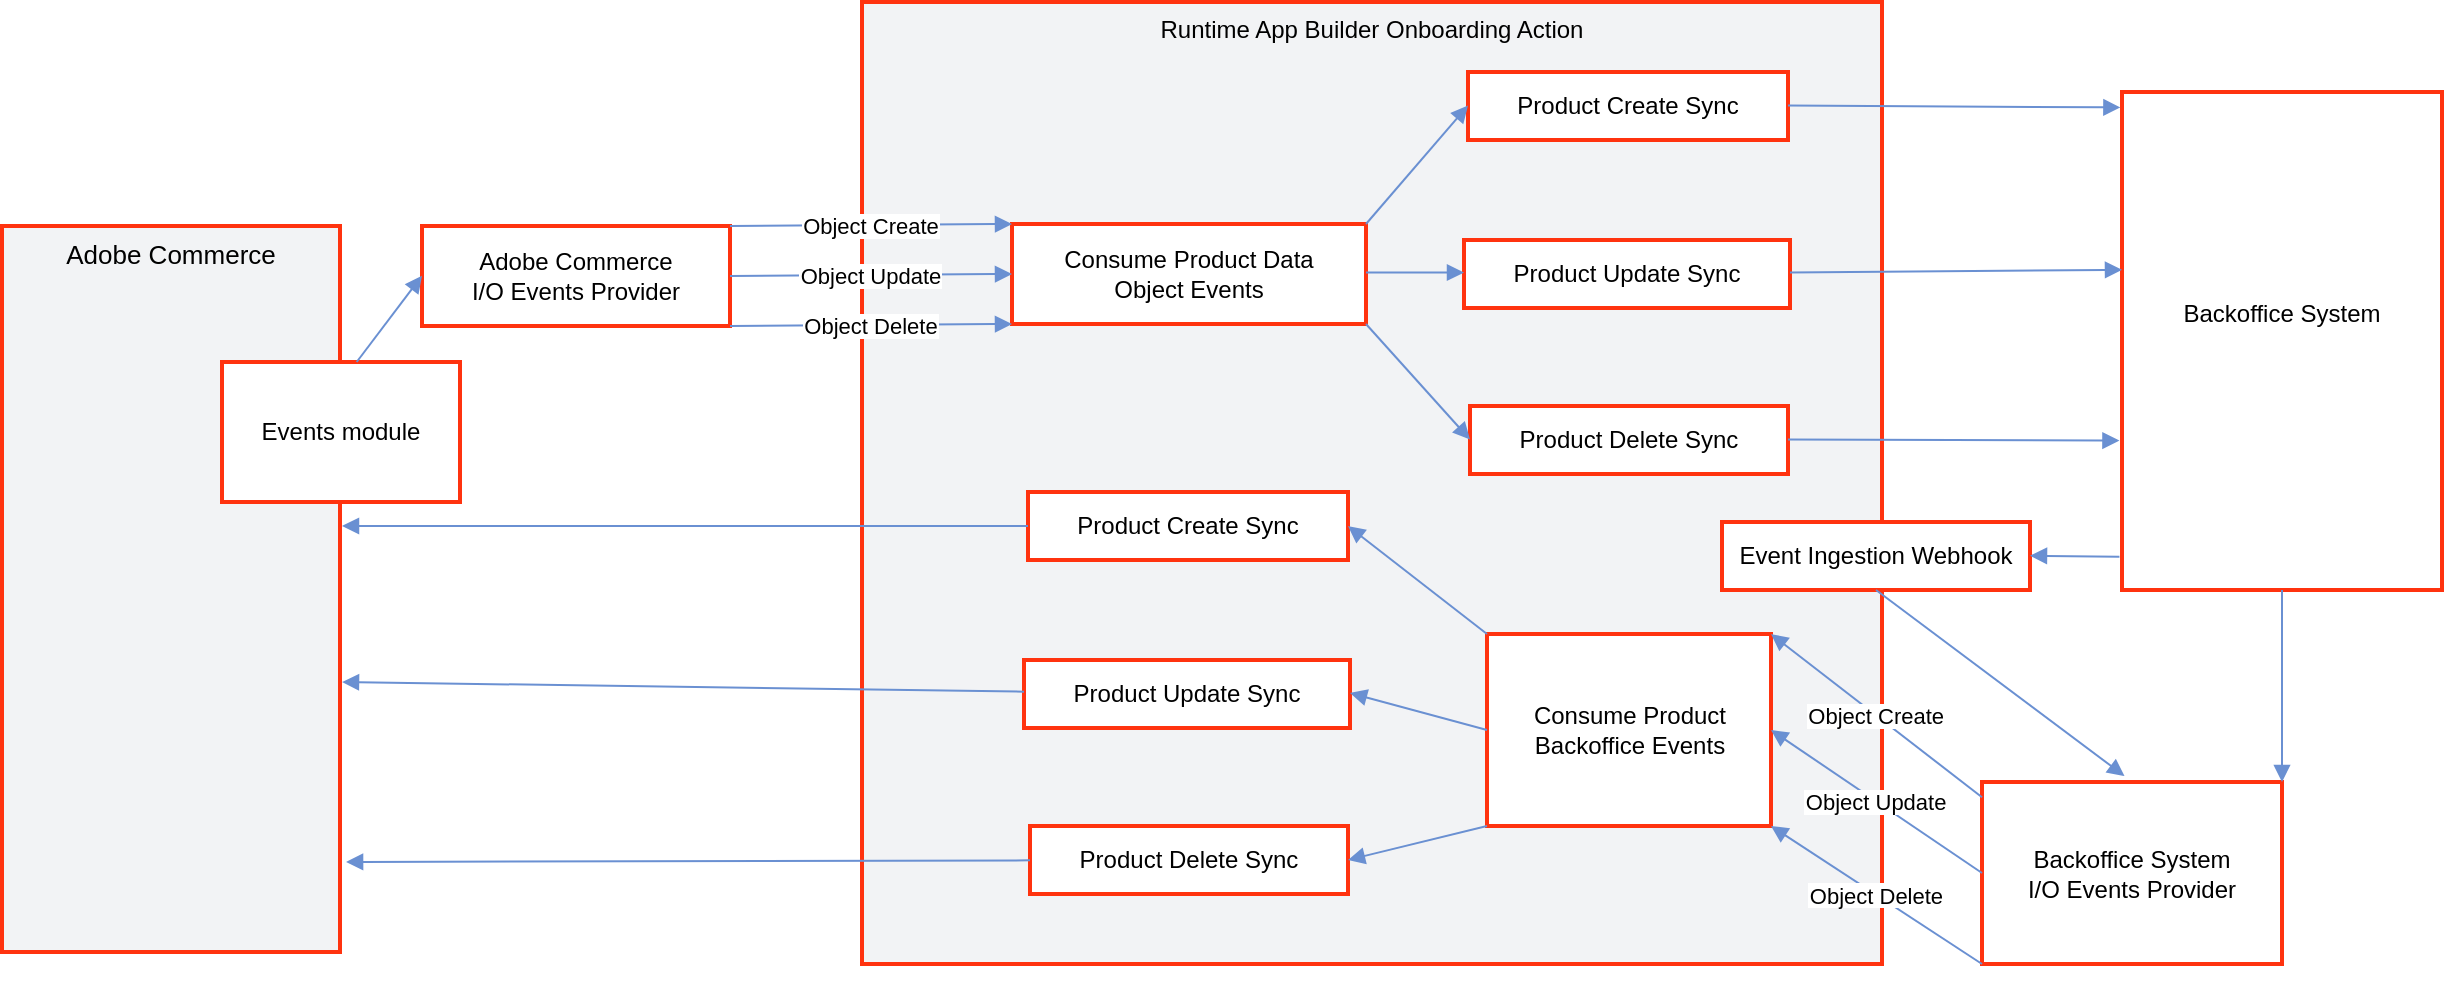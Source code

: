 <mxfile version="23.0.2" type="device">
  <diagram name="Page-1" id="NeG_4g1QbU6Ih8t4rn16">
    <mxGraphModel dx="1211" dy="628" grid="1" gridSize="10" guides="1" tooltips="1" connect="1" arrows="1" fold="1" page="1" pageScale="1" pageWidth="850" pageHeight="1100" math="0" shadow="0">
      <root>
        <mxCell id="0" />
        <mxCell id="1" parent="0" />
        <mxCell id="FQiRduYOhZtJ7AJxvFLC-1" value="Runtime App Builder Onboarding Action" style="whiteSpace=wrap;strokeWidth=2;verticalAlign=top;strokeColor=#FF330F;fillColor=#F2F3F5;" parent="1" vertex="1">
          <mxGeometry x="450" y="10" width="510" height="481" as="geometry" />
        </mxCell>
        <mxCell id="FQiRduYOhZtJ7AJxvFLC-2" value="Consume Product Data&#xa;Object Events" style="whiteSpace=wrap;strokeWidth=2;strokeColor=#FF330F;" parent="1" vertex="1">
          <mxGeometry x="525" y="121" width="177" height="50" as="geometry" />
        </mxCell>
        <mxCell id="FQiRduYOhZtJ7AJxvFLC-3" value="Product Create Sync" style="whiteSpace=wrap;strokeWidth=2;strokeColor=#FF330F;" parent="1" vertex="1">
          <mxGeometry x="753" y="45" width="160" height="34" as="geometry" />
        </mxCell>
        <mxCell id="FQiRduYOhZtJ7AJxvFLC-4" value="Product Update Sync" style="whiteSpace=wrap;strokeWidth=2;strokeColor=#FF330F;" parent="1" vertex="1">
          <mxGeometry x="751" y="129" width="163" height="34" as="geometry" />
        </mxCell>
        <mxCell id="FQiRduYOhZtJ7AJxvFLC-5" value="Product Delete Sync" style="whiteSpace=wrap;strokeWidth=2;strokeColor=#FF330F;" parent="1" vertex="1">
          <mxGeometry x="754" y="212" width="159" height="34" as="geometry" />
        </mxCell>
        <mxCell id="FQiRduYOhZtJ7AJxvFLC-6" value="Product Create Sync" style="whiteSpace=wrap;strokeWidth=2;strokeColor=#FF330F;" parent="1" vertex="1">
          <mxGeometry x="533" y="255" width="160" height="34" as="geometry" />
        </mxCell>
        <mxCell id="FQiRduYOhZtJ7AJxvFLC-7" value="Product Update Sync" style="whiteSpace=wrap;strokeWidth=2;strokeColor=#FF330F;" parent="1" vertex="1">
          <mxGeometry x="531" y="339" width="163" height="34" as="geometry" />
        </mxCell>
        <mxCell id="FQiRduYOhZtJ7AJxvFLC-8" value="Product Delete Sync" style="whiteSpace=wrap;strokeWidth=2;strokeColor=#FF330F;" parent="1" vertex="1">
          <mxGeometry x="534" y="422" width="159" height="34" as="geometry" />
        </mxCell>
        <mxCell id="FQiRduYOhZtJ7AJxvFLC-9" value="Consume Product &#xa; Backoffice Events" style="whiteSpace=wrap;strokeWidth=2;strokeColor=#FF330F;" parent="1" vertex="1">
          <mxGeometry x="762.5" y="326" width="142" height="96" as="geometry" />
        </mxCell>
        <mxCell id="FQiRduYOhZtJ7AJxvFLC-10" value="Adobe Commerce" style="whiteSpace=wrap;strokeWidth=2;verticalAlign=top;strokeColor=#FF330F;fontSize=13;fillColor=#F2F3F5;" parent="1" vertex="1">
          <mxGeometry x="20" y="122" width="169" height="363" as="geometry" />
        </mxCell>
        <mxCell id="FQiRduYOhZtJ7AJxvFLC-11" value="Events module" style="whiteSpace=wrap;strokeWidth=2;strokeColor=#FF330F;" parent="1" vertex="1">
          <mxGeometry x="130" y="190" width="119" height="70" as="geometry" />
        </mxCell>
        <mxCell id="FQiRduYOhZtJ7AJxvFLC-12" value="Adobe Commerce &#xa;I/O Events Provider" style="whiteSpace=wrap;strokeWidth=2;strokeColor=#FF330F;" parent="1" vertex="1">
          <mxGeometry x="230" y="122" width="154" height="50" as="geometry" />
        </mxCell>
        <mxCell id="FQiRduYOhZtJ7AJxvFLC-13" value="Backoffice System &#xa; I/O Events Provider" style="boundedLbl=1;backgroundOutline=1;size=10;strokeWidth=2;whiteSpace=wrap;strokeColor=#FF330F;" parent="1" vertex="1">
          <mxGeometry x="1010" y="400" width="150" height="91" as="geometry" />
        </mxCell>
        <mxCell id="FQiRduYOhZtJ7AJxvFLC-14" value="Backoffice System&#xa;&#xa;" style="boundedLbl=1;backgroundOutline=1;size=10;strokeWidth=2;whiteSpace=wrap;strokeColor=#FF330F;" parent="1" vertex="1">
          <mxGeometry x="1080" y="55" width="160" height="249" as="geometry" />
        </mxCell>
        <mxCell id="FQiRduYOhZtJ7AJxvFLC-15" value="Event Ingestion Webhook" style="whiteSpace=wrap;strokeWidth=2;strokeColor=#FF330F;" parent="1" vertex="1">
          <mxGeometry x="880" y="270" width="154" height="34" as="geometry" />
        </mxCell>
        <mxCell id="FQiRduYOhZtJ7AJxvFLC-16" value="" style="curved=1;startArrow=none;endArrow=block;exitX=0.565;exitY=0.007;entryX=0.003;entryY=0.497;rounded=0;strokeColor=#6A90D2;" parent="1" source="FQiRduYOhZtJ7AJxvFLC-11" target="FQiRduYOhZtJ7AJxvFLC-12" edge="1">
          <mxGeometry relative="1" as="geometry" />
        </mxCell>
        <mxCell id="FQiRduYOhZtJ7AJxvFLC-17" value="Object Create" style="curved=1;startArrow=none;endArrow=block;exitX=1;exitY=0;rounded=0;exitDx=0;exitDy=0;entryX=0;entryY=0;entryDx=0;entryDy=0;strokeColor=#6A90D2;" parent="1" source="FQiRduYOhZtJ7AJxvFLC-12" target="FQiRduYOhZtJ7AJxvFLC-2" edge="1">
          <mxGeometry relative="1" as="geometry">
            <mxPoint x="630" y="130" as="targetPoint" />
          </mxGeometry>
        </mxCell>
        <mxCell id="FQiRduYOhZtJ7AJxvFLC-18" value="Object Update" style="curved=1;startArrow=none;endArrow=block;exitX=1;exitY=0.5;entryX=0;entryY=0.5;rounded=0;exitDx=0;exitDy=0;entryDx=0;entryDy=0;strokeColor=#6A90D2;" parent="1" source="FQiRduYOhZtJ7AJxvFLC-12" target="FQiRduYOhZtJ7AJxvFLC-2" edge="1">
          <mxGeometry relative="1" as="geometry" />
        </mxCell>
        <mxCell id="FQiRduYOhZtJ7AJxvFLC-19" value="Object Delete" style="curved=1;startArrow=none;endArrow=block;exitX=1;exitY=1;entryX=0;entryY=1;rounded=0;exitDx=0;exitDy=0;entryDx=0;entryDy=0;strokeColor=#6A90D2;" parent="1" source="FQiRduYOhZtJ7AJxvFLC-12" target="FQiRduYOhZtJ7AJxvFLC-2" edge="1">
          <mxGeometry relative="1" as="geometry" />
        </mxCell>
        <mxCell id="FQiRduYOhZtJ7AJxvFLC-20" value="" style="curved=1;startArrow=none;endArrow=block;exitX=1;exitY=0;entryX=0.001;entryY=0.493;rounded=0;exitDx=0;exitDy=0;strokeColor=#6A90D2;endFill=1;" parent="1" source="FQiRduYOhZtJ7AJxvFLC-2" target="FQiRduYOhZtJ7AJxvFLC-3" edge="1">
          <mxGeometry relative="1" as="geometry" />
        </mxCell>
        <mxCell id="FQiRduYOhZtJ7AJxvFLC-21" value="" style="curved=1;startArrow=none;endArrow=block;exitX=1.0;exitY=0.493;rounded=0;strokeColor=#6A90D2;entryX=-0.005;entryY=0.031;entryDx=0;entryDy=0;entryPerimeter=0;" parent="1" source="FQiRduYOhZtJ7AJxvFLC-3" target="FQiRduYOhZtJ7AJxvFLC-14" edge="1">
          <mxGeometry relative="1" as="geometry">
            <mxPoint x="1110" y="62" as="targetPoint" />
          </mxGeometry>
        </mxCell>
        <mxCell id="FQiRduYOhZtJ7AJxvFLC-22" value="" style="curved=1;startArrow=none;endArrow=block;exitX=0.996;exitY=0.485;entryX=0.002;entryY=0.478;rounded=0;strokeColor=#6A90D2;endFill=1;" parent="1" source="FQiRduYOhZtJ7AJxvFLC-2" target="FQiRduYOhZtJ7AJxvFLC-4" edge="1">
          <mxGeometry relative="1" as="geometry">
            <Array as="points" />
          </mxGeometry>
        </mxCell>
        <mxCell id="FQiRduYOhZtJ7AJxvFLC-23" value="" style="curved=1;startArrow=none;endArrow=block;exitX=1.005;exitY=0.478;entryX=0;entryY=0.357;rounded=0;entryDx=0;entryDy=0;entryPerimeter=0;strokeColor=#6A90D2;" parent="1" source="FQiRduYOhZtJ7AJxvFLC-4" target="FQiRduYOhZtJ7AJxvFLC-14" edge="1">
          <mxGeometry relative="1" as="geometry" />
        </mxCell>
        <mxCell id="FQiRduYOhZtJ7AJxvFLC-24" value="" style="curved=1;startArrow=none;endArrow=block;exitX=1;exitY=1;entryX=-0.002;entryY=0.493;rounded=0;exitDx=0;exitDy=0;strokeColor=#6A90D2;endFill=1;" parent="1" source="FQiRduYOhZtJ7AJxvFLC-2" target="FQiRduYOhZtJ7AJxvFLC-5" edge="1">
          <mxGeometry relative="1" as="geometry" />
        </mxCell>
        <mxCell id="FQiRduYOhZtJ7AJxvFLC-25" value="" style="curved=1;startArrow=none;endArrow=block;exitX=0.997;exitY=0.493;rounded=0;strokeColor=#6A90D2;entryX=-0.008;entryY=0.7;entryDx=0;entryDy=0;entryPerimeter=0;" parent="1" source="FQiRduYOhZtJ7AJxvFLC-5" target="FQiRduYOhZtJ7AJxvFLC-14" edge="1">
          <mxGeometry relative="1" as="geometry">
            <mxPoint x="1080" y="229" as="targetPoint" />
          </mxGeometry>
        </mxCell>
        <mxCell id="FQiRduYOhZtJ7AJxvFLC-26" value="Object Create" style="curved=1;startArrow=block;endArrow=none;exitX=1;exitY=0;entryX=-0.001;entryY=0.083;rounded=0;exitDx=0;exitDy=0;startFill=1;strokeColor=#6A90D2;" parent="1" source="FQiRduYOhZtJ7AJxvFLC-9" target="FQiRduYOhZtJ7AJxvFLC-13" edge="1">
          <mxGeometry x="-0.003" relative="1" as="geometry">
            <mxPoint as="offset" />
          </mxGeometry>
        </mxCell>
        <mxCell id="FQiRduYOhZtJ7AJxvFLC-27" value="Object Update" style="curved=1;startArrow=block;endArrow=none;exitX=1;exitY=0.5;entryX=0;entryY=0.5;rounded=0;exitDx=0;exitDy=0;entryDx=0;entryDy=0;startFill=1;strokeColor=#6A90D2;" parent="1" source="FQiRduYOhZtJ7AJxvFLC-9" target="FQiRduYOhZtJ7AJxvFLC-13" edge="1">
          <mxGeometry relative="1" as="geometry" />
        </mxCell>
        <mxCell id="FQiRduYOhZtJ7AJxvFLC-28" value="Object Delete" style="curved=0;startArrow=block;endArrow=none;exitX=1;exitY=1;rounded=0;exitDx=0;exitDy=0;entryX=0;entryY=1;entryDx=0;entryDy=0;startFill=1;strokeColor=#6A90D2;" parent="1" source="FQiRduYOhZtJ7AJxvFLC-9" target="FQiRduYOhZtJ7AJxvFLC-13" edge="1">
          <mxGeometry relative="1" as="geometry">
            <Array as="points" />
            <mxPoint x="1190" y="400" as="targetPoint" />
          </mxGeometry>
        </mxCell>
        <mxCell id="FQiRduYOhZtJ7AJxvFLC-29" value="" style="curved=1;startArrow=block;endArrow=none;entryX=0.5;entryY=1;rounded=0;entryDx=0;entryDy=0;startFill=1;endSize=6;startSize=6;sourcePerimeterSpacing=0;exitX=0.475;exitY=-0.033;exitDx=0;exitDy=0;exitPerimeter=0;strokeColor=#6A90D2;" parent="1" source="FQiRduYOhZtJ7AJxvFLC-13" target="FQiRduYOhZtJ7AJxvFLC-15" edge="1">
          <mxGeometry relative="1" as="geometry">
            <mxPoint x="1080" y="390" as="sourcePoint" />
          </mxGeometry>
        </mxCell>
        <mxCell id="FQiRduYOhZtJ7AJxvFLC-30" value="" style="curved=1;startArrow=block;endArrow=none;exitX=1.001;exitY=0.496;entryX=-0.008;entryY=0.933;rounded=0;entryDx=0;entryDy=0;entryPerimeter=0;startFill=1;strokeColor=#6A90D2;" parent="1" source="FQiRduYOhZtJ7AJxvFLC-15" target="FQiRduYOhZtJ7AJxvFLC-14" edge="1">
          <mxGeometry relative="1" as="geometry" />
        </mxCell>
        <mxCell id="FQiRduYOhZtJ7AJxvFLC-31" value="" style="curved=1;startArrow=block;endArrow=none;entryX=0.5;entryY=1;rounded=0;strokeColor=#6A90D2;entryDx=0;entryDy=0;startFill=1;exitX=1;exitY=0;exitDx=0;exitDy=0;" parent="1" source="FQiRduYOhZtJ7AJxvFLC-13" target="FQiRduYOhZtJ7AJxvFLC-14" edge="1">
          <mxGeometry relative="1" as="geometry">
            <mxPoint x="1170" y="440" as="sourcePoint" />
          </mxGeometry>
        </mxCell>
        <mxCell id="FQiRduYOhZtJ7AJxvFLC-32" value="" style="curved=1;startArrow=block;endArrow=none;exitX=1.0;exitY=0.5;entryX=0;entryY=0;rounded=0;entryDx=0;entryDy=0;startFill=1;strokeColor=#6A90D2;" parent="1" source="FQiRduYOhZtJ7AJxvFLC-6" target="FQiRduYOhZtJ7AJxvFLC-9" edge="1">
          <mxGeometry relative="1" as="geometry" />
        </mxCell>
        <mxCell id="FQiRduYOhZtJ7AJxvFLC-33" value="" style="curved=1;startArrow=block;endArrow=none;exitX=1.005;exitY=0.485;entryX=0;entryY=0.5;rounded=0;entryDx=0;entryDy=0;startFill=1;strokeColor=#6A90D2;" parent="1" source="FQiRduYOhZtJ7AJxvFLC-7" target="FQiRduYOhZtJ7AJxvFLC-9" edge="1">
          <mxGeometry relative="1" as="geometry" />
        </mxCell>
        <mxCell id="FQiRduYOhZtJ7AJxvFLC-34" value="" style="curved=1;startArrow=block;endArrow=none;exitX=0.997;exitY=0.5;entryX=0;entryY=1;rounded=0;entryDx=0;entryDy=0;startFill=1;strokeColor=#6A90D2;" parent="1" source="FQiRduYOhZtJ7AJxvFLC-8" target="FQiRduYOhZtJ7AJxvFLC-9" edge="1">
          <mxGeometry relative="1" as="geometry" />
        </mxCell>
        <mxCell id="FQiRduYOhZtJ7AJxvFLC-35" value="" style="curved=1;startArrow=block;endArrow=none;rounded=0;startFill=1;strokeColor=#6A90D2;" parent="1" target="FQiRduYOhZtJ7AJxvFLC-6" edge="1">
          <mxGeometry relative="1" as="geometry">
            <Array as="points" />
            <mxPoint x="190" y="272" as="sourcePoint" />
          </mxGeometry>
        </mxCell>
        <mxCell id="FQiRduYOhZtJ7AJxvFLC-36" value="" style="curved=1;startArrow=block;endArrow=none;rounded=0;startFill=1;strokeColor=#6A90D2;" parent="1" target="FQiRduYOhZtJ7AJxvFLC-7" edge="1">
          <mxGeometry relative="1" as="geometry">
            <Array as="points" />
            <mxPoint x="190" y="350" as="sourcePoint" />
          </mxGeometry>
        </mxCell>
        <mxCell id="FQiRduYOhZtJ7AJxvFLC-37" value="" style="curved=1;startArrow=block;endArrow=none;rounded=0;exitX=1.018;exitY=0.876;exitDx=0;exitDy=0;exitPerimeter=0;startFill=1;strokeColor=#6A90D2;" parent="1" source="FQiRduYOhZtJ7AJxvFLC-10" target="FQiRduYOhZtJ7AJxvFLC-8" edge="1">
          <mxGeometry relative="1" as="geometry">
            <Array as="points" />
          </mxGeometry>
        </mxCell>
      </root>
    </mxGraphModel>
  </diagram>
</mxfile>
